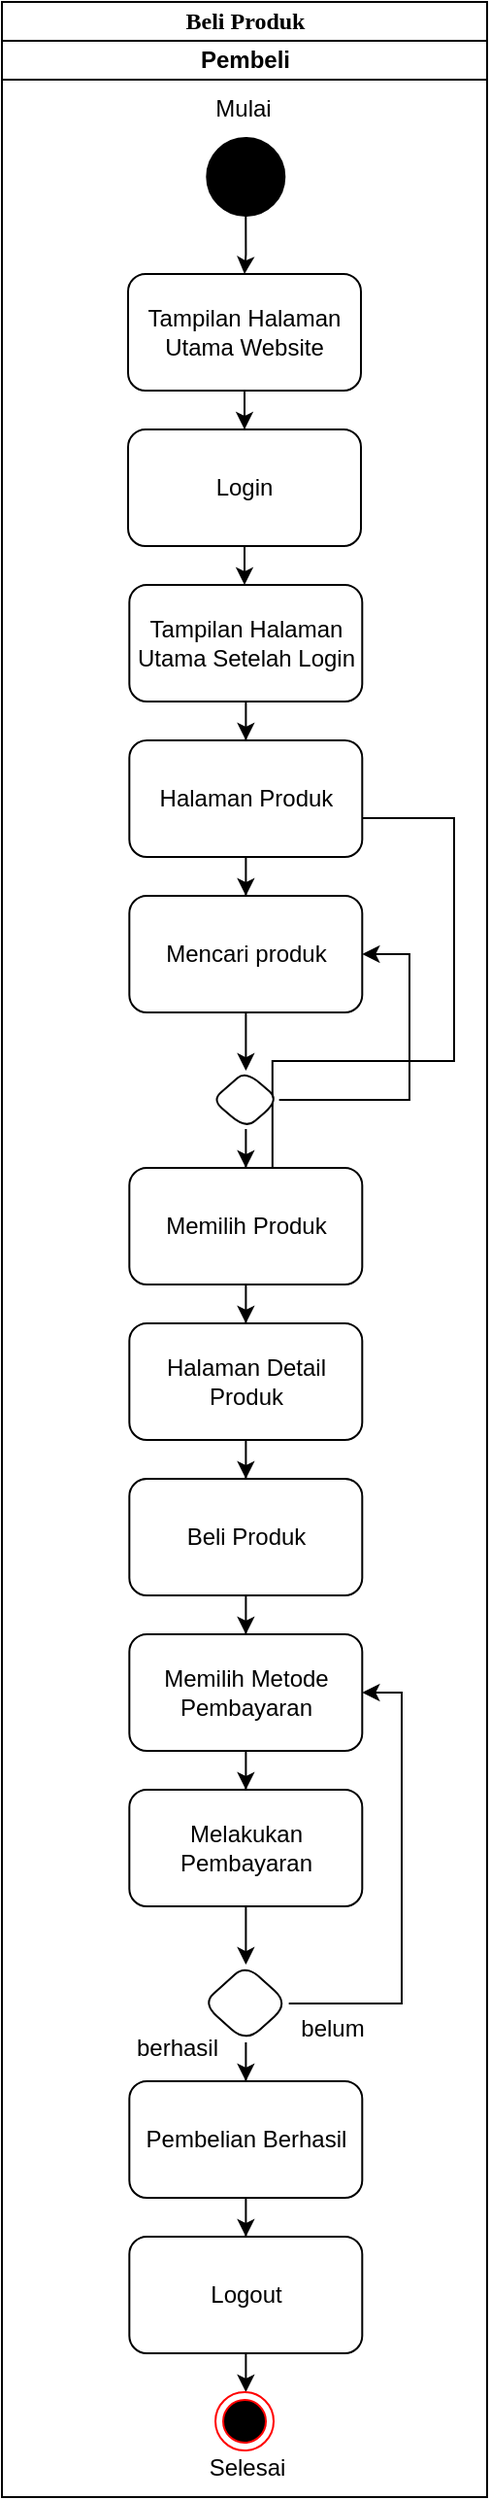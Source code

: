 <mxfile version="26.0.16">
  <diagram name="Page-1" id="0783ab3e-0a74-02c8-0abd-f7b4e66b4bec">
    <mxGraphModel dx="1477" dy="703" grid="1" gridSize="10" guides="1" tooltips="1" connect="1" arrows="1" fold="1" page="1" pageScale="1" pageWidth="850" pageHeight="1100" background="none" math="0" shadow="0">
      <root>
        <mxCell id="0" />
        <mxCell id="1" parent="0" />
        <mxCell id="1c1d494c118603dd-1" value="Beli Produk" style="swimlane;html=1;childLayout=stackLayout;startSize=20;rounded=0;shadow=0;comic=0;labelBackgroundColor=none;strokeWidth=1;fontFamily=Verdana;fontSize=12;align=center;" parent="1" vertex="1">
          <mxGeometry x="40" y="10" width="250" height="1284" as="geometry" />
        </mxCell>
        <mxCell id="-TbSnAbcL_m0biIYStXS-1" value="Pembeli" style="swimlane;html=1;startSize=20;" parent="1c1d494c118603dd-1" vertex="1">
          <mxGeometry y="20" width="250" height="1264" as="geometry" />
        </mxCell>
        <mxCell id="-v48rWGPmlBl2sod3bh7-7" style="edgeStyle=orthogonalEdgeStyle;rounded=0;orthogonalLoop=1;jettySize=auto;html=1;entryX=0.5;entryY=0;entryDx=0;entryDy=0;" edge="1" parent="-TbSnAbcL_m0biIYStXS-1" source="j9S7m9VbnJjn6Bd4xAih-31" target="-v48rWGPmlBl2sod3bh7-6">
          <mxGeometry relative="1" as="geometry" />
        </mxCell>
        <mxCell id="j9S7m9VbnJjn6Bd4xAih-31" value="" style="ellipse;whiteSpace=wrap;html=1;rounded=0;shadow=0;comic=0;labelBackgroundColor=none;strokeWidth=1;fillColor=#000000;fontFamily=Verdana;fontSize=12;align=center;" parent="-TbSnAbcL_m0biIYStXS-1" vertex="1">
          <mxGeometry x="105.65" y="50" width="40" height="40" as="geometry" />
        </mxCell>
        <mxCell id="mfFhk0oxcUFFaqHnb9B--7" value="" style="edgeStyle=orthogonalEdgeStyle;rounded=0;orthogonalLoop=1;jettySize=auto;html=1;entryX=0;entryY=0.5;entryDx=0;entryDy=0;exitX=0.055;exitY=0.5;exitDx=0;exitDy=0;exitPerimeter=0;" parent="-TbSnAbcL_m0biIYStXS-1" source="j9S7m9VbnJjn6Bd4xAih-36" edge="1">
          <mxGeometry relative="1" as="geometry">
            <mxPoint x="77.5" y="170.0" as="targetPoint" />
            <Array as="points">
              <mxPoint x="40" y="225" />
              <mxPoint x="40" y="170" />
            </Array>
          </mxGeometry>
        </mxCell>
        <mxCell id="j9S7m9VbnJjn6Bd4xAih-61" value="" style="edgeStyle=orthogonalEdgeStyle;rounded=0;orthogonalLoop=1;jettySize=auto;html=1;entryX=1;entryY=0.5;entryDx=0;entryDy=0;" parent="-TbSnAbcL_m0biIYStXS-1" source="j9S7m9VbnJjn6Bd4xAih-56" edge="1">
          <mxGeometry relative="1" as="geometry">
            <mxPoint x="172.5" y="400" as="targetPoint" />
            <Array as="points">
              <mxPoint x="233" y="525" />
              <mxPoint x="233" y="400" />
            </Array>
            <mxPoint x="139.419" y="585.003" as="sourcePoint" />
          </mxGeometry>
        </mxCell>
        <mxCell id="-v48rWGPmlBl2sod3bh7-5" value="" style="edgeStyle=orthogonalEdgeStyle;rounded=0;orthogonalLoop=1;jettySize=auto;html=1;" edge="1" parent="-TbSnAbcL_m0biIYStXS-1" source="-v48rWGPmlBl2sod3bh7-2" target="-v48rWGPmlBl2sod3bh7-4">
          <mxGeometry relative="1" as="geometry" />
        </mxCell>
        <mxCell id="-v48rWGPmlBl2sod3bh7-2" value="Login" style="whiteSpace=wrap;html=1;rounded=1;" vertex="1" parent="-TbSnAbcL_m0biIYStXS-1">
          <mxGeometry x="65.005" y="200" width="120" height="60" as="geometry" />
        </mxCell>
        <mxCell id="-v48rWGPmlBl2sod3bh7-11" value="" style="edgeStyle=orthogonalEdgeStyle;rounded=0;orthogonalLoop=1;jettySize=auto;html=1;" edge="1" parent="-TbSnAbcL_m0biIYStXS-1" source="-v48rWGPmlBl2sod3bh7-4" target="-v48rWGPmlBl2sod3bh7-10">
          <mxGeometry relative="1" as="geometry" />
        </mxCell>
        <mxCell id="-v48rWGPmlBl2sod3bh7-4" value="Tampilan Halaman Utama Setelah Login" style="whiteSpace=wrap;html=1;rounded=1;" vertex="1" parent="-TbSnAbcL_m0biIYStXS-1">
          <mxGeometry x="65.655" y="280" width="120" height="60" as="geometry" />
        </mxCell>
        <mxCell id="-v48rWGPmlBl2sod3bh7-9" value="" style="edgeStyle=orthogonalEdgeStyle;rounded=0;orthogonalLoop=1;jettySize=auto;html=1;" edge="1" parent="-TbSnAbcL_m0biIYStXS-1" source="-v48rWGPmlBl2sod3bh7-6" target="-v48rWGPmlBl2sod3bh7-2">
          <mxGeometry relative="1" as="geometry" />
        </mxCell>
        <mxCell id="-v48rWGPmlBl2sod3bh7-6" value="Tampilan Halaman Utama Website" style="rounded=1;whiteSpace=wrap;html=1;" vertex="1" parent="-TbSnAbcL_m0biIYStXS-1">
          <mxGeometry x="65" y="120" width="120" height="60" as="geometry" />
        </mxCell>
        <mxCell id="-v48rWGPmlBl2sod3bh7-8" value="Mulai" style="text;html=1;align=center;verticalAlign=middle;resizable=0;points=[];autosize=1;strokeColor=none;fillColor=none;" vertex="1" parent="-TbSnAbcL_m0biIYStXS-1">
          <mxGeometry x="99.44" y="20" width="50" height="30" as="geometry" />
        </mxCell>
        <mxCell id="-v48rWGPmlBl2sod3bh7-13" value="" style="edgeStyle=orthogonalEdgeStyle;rounded=0;orthogonalLoop=1;jettySize=auto;html=1;" edge="1" parent="-TbSnAbcL_m0biIYStXS-1" source="-v48rWGPmlBl2sod3bh7-10" target="-v48rWGPmlBl2sod3bh7-12">
          <mxGeometry relative="1" as="geometry" />
        </mxCell>
        <mxCell id="-v48rWGPmlBl2sod3bh7-10" value="Halaman Produk" style="whiteSpace=wrap;html=1;rounded=1;" vertex="1" parent="-TbSnAbcL_m0biIYStXS-1">
          <mxGeometry x="65.655" y="360" width="120" height="60" as="geometry" />
        </mxCell>
        <mxCell id="-v48rWGPmlBl2sod3bh7-15" value="" style="edgeStyle=orthogonalEdgeStyle;rounded=0;orthogonalLoop=1;jettySize=auto;html=1;" edge="1" parent="-TbSnAbcL_m0biIYStXS-1" source="-v48rWGPmlBl2sod3bh7-12" target="-v48rWGPmlBl2sod3bh7-14">
          <mxGeometry relative="1" as="geometry" />
        </mxCell>
        <mxCell id="-v48rWGPmlBl2sod3bh7-12" value="Mencari produk" style="whiteSpace=wrap;html=1;rounded=1;" vertex="1" parent="-TbSnAbcL_m0biIYStXS-1">
          <mxGeometry x="65.655" y="440" width="120" height="60" as="geometry" />
        </mxCell>
        <mxCell id="-v48rWGPmlBl2sod3bh7-17" value="" style="edgeStyle=orthogonalEdgeStyle;rounded=0;orthogonalLoop=1;jettySize=auto;html=1;" edge="1" parent="-TbSnAbcL_m0biIYStXS-1" source="-v48rWGPmlBl2sod3bh7-14" target="-v48rWGPmlBl2sod3bh7-16">
          <mxGeometry relative="1" as="geometry" />
        </mxCell>
        <mxCell id="-v48rWGPmlBl2sod3bh7-18" style="edgeStyle=orthogonalEdgeStyle;rounded=0;orthogonalLoop=1;jettySize=auto;html=1;exitX=1;exitY=0.5;exitDx=0;exitDy=0;entryX=1;entryY=0.5;entryDx=0;entryDy=0;" edge="1" parent="-TbSnAbcL_m0biIYStXS-1" source="-v48rWGPmlBl2sod3bh7-14" target="-v48rWGPmlBl2sod3bh7-12">
          <mxGeometry relative="1" as="geometry">
            <Array as="points">
              <mxPoint x="210" y="545" />
              <mxPoint x="210" y="470" />
            </Array>
          </mxGeometry>
        </mxCell>
        <mxCell id="-v48rWGPmlBl2sod3bh7-14" value="" style="rhombus;whiteSpace=wrap;html=1;rounded=1;" vertex="1" parent="-TbSnAbcL_m0biIYStXS-1">
          <mxGeometry x="108.48" y="530" width="34.35" height="30" as="geometry" />
        </mxCell>
        <mxCell id="-v48rWGPmlBl2sod3bh7-20" value="" style="edgeStyle=orthogonalEdgeStyle;rounded=0;orthogonalLoop=1;jettySize=auto;html=1;" edge="1" parent="-TbSnAbcL_m0biIYStXS-1" source="-v48rWGPmlBl2sod3bh7-16" target="-v48rWGPmlBl2sod3bh7-19">
          <mxGeometry relative="1" as="geometry" />
        </mxCell>
        <mxCell id="-v48rWGPmlBl2sod3bh7-16" value="Memilih Produk" style="whiteSpace=wrap;html=1;rounded=1;" vertex="1" parent="-TbSnAbcL_m0biIYStXS-1">
          <mxGeometry x="65.655" y="580" width="120" height="60" as="geometry" />
        </mxCell>
        <mxCell id="-v48rWGPmlBl2sod3bh7-22" value="" style="edgeStyle=orthogonalEdgeStyle;rounded=0;orthogonalLoop=1;jettySize=auto;html=1;" edge="1" parent="-TbSnAbcL_m0biIYStXS-1" source="-v48rWGPmlBl2sod3bh7-19" target="-v48rWGPmlBl2sod3bh7-21">
          <mxGeometry relative="1" as="geometry" />
        </mxCell>
        <mxCell id="-v48rWGPmlBl2sod3bh7-19" value="Halaman Detail Produk" style="whiteSpace=wrap;html=1;rounded=1;" vertex="1" parent="-TbSnAbcL_m0biIYStXS-1">
          <mxGeometry x="65.655" y="660" width="120" height="60" as="geometry" />
        </mxCell>
        <mxCell id="-v48rWGPmlBl2sod3bh7-24" value="" style="edgeStyle=orthogonalEdgeStyle;rounded=0;orthogonalLoop=1;jettySize=auto;html=1;" edge="1" parent="-TbSnAbcL_m0biIYStXS-1" source="-v48rWGPmlBl2sod3bh7-21" target="-v48rWGPmlBl2sod3bh7-23">
          <mxGeometry relative="1" as="geometry" />
        </mxCell>
        <mxCell id="-v48rWGPmlBl2sod3bh7-21" value="Beli Produk" style="whiteSpace=wrap;html=1;rounded=1;" vertex="1" parent="-TbSnAbcL_m0biIYStXS-1">
          <mxGeometry x="65.655" y="740" width="120" height="60" as="geometry" />
        </mxCell>
        <mxCell id="-v48rWGPmlBl2sod3bh7-27" value="" style="edgeStyle=orthogonalEdgeStyle;rounded=0;orthogonalLoop=1;jettySize=auto;html=1;" edge="1" parent="-TbSnAbcL_m0biIYStXS-1" source="-v48rWGPmlBl2sod3bh7-23" target="-v48rWGPmlBl2sod3bh7-26">
          <mxGeometry relative="1" as="geometry" />
        </mxCell>
        <mxCell id="-v48rWGPmlBl2sod3bh7-23" value="Memilih Metode Pembayaran" style="whiteSpace=wrap;html=1;rounded=1;" vertex="1" parent="-TbSnAbcL_m0biIYStXS-1">
          <mxGeometry x="65.655" y="820" width="120" height="60" as="geometry" />
        </mxCell>
        <mxCell id="-v48rWGPmlBl2sod3bh7-32" value="" style="edgeStyle=orthogonalEdgeStyle;rounded=0;orthogonalLoop=1;jettySize=auto;html=1;" edge="1" parent="-TbSnAbcL_m0biIYStXS-1" source="-v48rWGPmlBl2sod3bh7-26" target="-v48rWGPmlBl2sod3bh7-31">
          <mxGeometry relative="1" as="geometry" />
        </mxCell>
        <mxCell id="-v48rWGPmlBl2sod3bh7-26" value="Melakukan Pembayaran" style="whiteSpace=wrap;html=1;rounded=1;" vertex="1" parent="-TbSnAbcL_m0biIYStXS-1">
          <mxGeometry x="65.655" y="900" width="120" height="60" as="geometry" />
        </mxCell>
        <mxCell id="-v48rWGPmlBl2sod3bh7-34" style="edgeStyle=orthogonalEdgeStyle;rounded=0;orthogonalLoop=1;jettySize=auto;html=1;entryX=1;entryY=0.5;entryDx=0;entryDy=0;" edge="1" parent="-TbSnAbcL_m0biIYStXS-1" source="-v48rWGPmlBl2sod3bh7-31" target="-v48rWGPmlBl2sod3bh7-23">
          <mxGeometry relative="1" as="geometry">
            <Array as="points">
              <mxPoint x="206" y="1010" />
              <mxPoint x="206" y="850" />
            </Array>
          </mxGeometry>
        </mxCell>
        <mxCell id="-v48rWGPmlBl2sod3bh7-38" value="" style="edgeStyle=orthogonalEdgeStyle;rounded=0;orthogonalLoop=1;jettySize=auto;html=1;" edge="1" parent="-TbSnAbcL_m0biIYStXS-1" source="-v48rWGPmlBl2sod3bh7-31" target="-v48rWGPmlBl2sod3bh7-37">
          <mxGeometry relative="1" as="geometry" />
        </mxCell>
        <mxCell id="-v48rWGPmlBl2sod3bh7-31" value="" style="rhombus;whiteSpace=wrap;html=1;rounded=1;" vertex="1" parent="-TbSnAbcL_m0biIYStXS-1">
          <mxGeometry x="103.48" y="990" width="44.35" height="40" as="geometry" />
        </mxCell>
        <mxCell id="-v48rWGPmlBl2sod3bh7-40" value="" style="edgeStyle=orthogonalEdgeStyle;rounded=0;orthogonalLoop=1;jettySize=auto;html=1;" edge="1" parent="-TbSnAbcL_m0biIYStXS-1" source="-v48rWGPmlBl2sod3bh7-37" target="-v48rWGPmlBl2sod3bh7-39">
          <mxGeometry relative="1" as="geometry" />
        </mxCell>
        <mxCell id="-v48rWGPmlBl2sod3bh7-37" value="Pembelian Berhasil" style="whiteSpace=wrap;html=1;rounded=1;" vertex="1" parent="-TbSnAbcL_m0biIYStXS-1">
          <mxGeometry x="65.655" y="1050" width="120" height="60" as="geometry" />
        </mxCell>
        <mxCell id="-v48rWGPmlBl2sod3bh7-41" value="" style="edgeStyle=orthogonalEdgeStyle;rounded=0;orthogonalLoop=1;jettySize=auto;html=1;entryX=0.5;entryY=0;entryDx=0;entryDy=0;" edge="1" parent="-TbSnAbcL_m0biIYStXS-1" source="-v48rWGPmlBl2sod3bh7-39" target="j9S7m9VbnJjn6Bd4xAih-89">
          <mxGeometry relative="1" as="geometry" />
        </mxCell>
        <mxCell id="-v48rWGPmlBl2sod3bh7-39" value="Logout" style="whiteSpace=wrap;html=1;rounded=1;" vertex="1" parent="-TbSnAbcL_m0biIYStXS-1">
          <mxGeometry x="65.655" y="1130" width="120" height="60" as="geometry" />
        </mxCell>
        <mxCell id="j9S7m9VbnJjn6Bd4xAih-89" value="" style="ellipse;html=1;shape=endState;fillColor=#000000;strokeColor=#ff0000;" parent="-TbSnAbcL_m0biIYStXS-1" vertex="1">
          <mxGeometry x="110.01" y="1210" width="30" height="30" as="geometry" />
        </mxCell>
        <mxCell id="-v48rWGPmlBl2sod3bh7-1" value="Selesai" style="text;html=1;align=center;verticalAlign=middle;resizable=0;points=[];autosize=1;strokeColor=none;fillColor=none;" vertex="1" parent="-TbSnAbcL_m0biIYStXS-1">
          <mxGeometry x="95.66" y="1234" width="60" height="30" as="geometry" />
        </mxCell>
        <mxCell id="-v48rWGPmlBl2sod3bh7-35" value="belum" style="text;html=1;align=center;verticalAlign=middle;resizable=0;points=[];autosize=1;strokeColor=none;fillColor=none;" vertex="1" parent="1">
          <mxGeometry x="180" y="1038" width="60" height="30" as="geometry" />
        </mxCell>
        <mxCell id="-v48rWGPmlBl2sod3bh7-42" value="berhasil" style="text;html=1;align=center;verticalAlign=middle;resizable=0;points=[];autosize=1;strokeColor=none;fillColor=none;" vertex="1" parent="1">
          <mxGeometry x="95" y="1048" width="70" height="30" as="geometry" />
        </mxCell>
      </root>
    </mxGraphModel>
  </diagram>
</mxfile>
